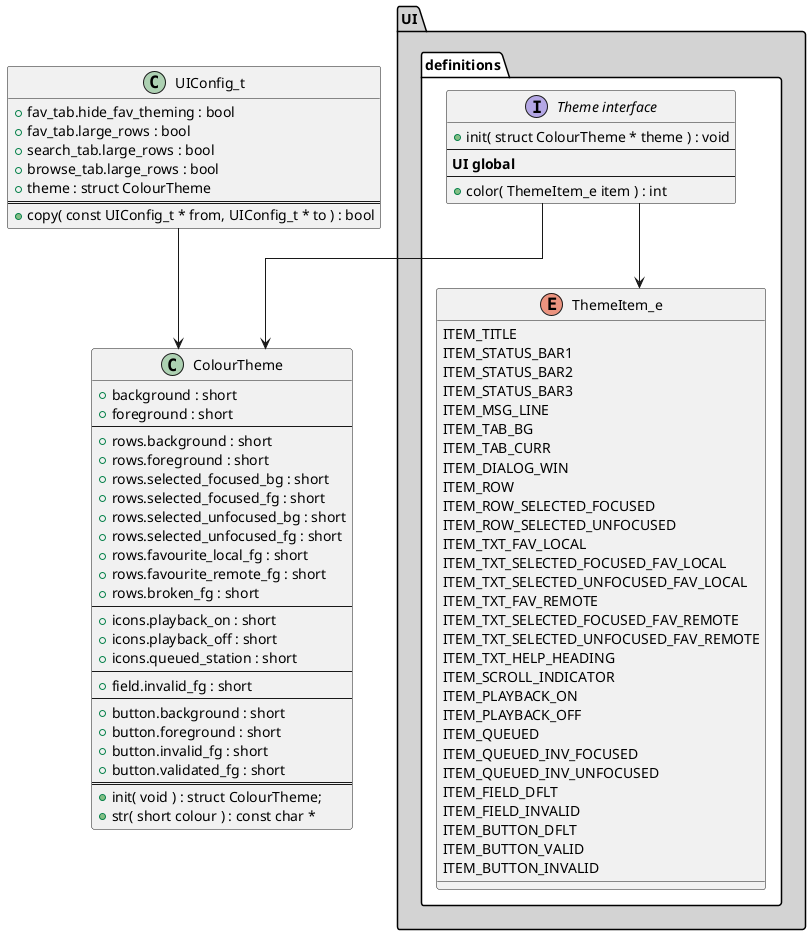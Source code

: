 @startuml
'https://plantuml.com/class-diagram

skinparam linetype ortho

class UIConfig_t {
    + fav_tab.hide_fav_theming : bool
    + fav_tab.large_rows : bool
    + search_tab.large_rows : bool
    + browse_tab.large_rows : bool
    + theme : struct ColourTheme
    ====
    + copy( const UIConfig_t * from, UIConfig_t * to ) : bool
}

class ColourTheme {
    + background : short
    + foreground : short
    ----
    + rows.background : short
    + rows.foreground : short
    + rows.selected_focused_bg : short
    + rows.selected_focused_fg : short
    + rows.selected_unfocused_bg : short
    + rows.selected_unfocused_fg : short
    + rows.favourite_local_fg : short
    + rows.favourite_remote_fg : short
    + rows.broken_fg : short
    ----
    + icons.playback_on : short
    + icons.playback_off : short
    + icons.queued_station : short
    ----
    + field.invalid_fg : short
    ----
    + button.background : short
    + button.foreground : short
    + button.invalid_fg : short
    + button.validated_fg : short
    ====
    + init( void ) : struct ColourTheme;
    + str( short colour ) : const char *
}

package UI #lightgrey {
    package definitions #white {
        enum ThemeItem_e {
            ITEM_TITLE
            ITEM_STATUS_BAR1
            ITEM_STATUS_BAR2
            ITEM_STATUS_BAR3
            ITEM_MSG_LINE
            ITEM_TAB_BG
            ITEM_TAB_CURR
            ITEM_DIALOG_WIN
            ITEM_ROW
            ITEM_ROW_SELECTED_FOCUSED
            ITEM_ROW_SELECTED_UNFOCUSED
            ITEM_TXT_FAV_LOCAL
            ITEM_TXT_SELECTED_FOCUSED_FAV_LOCAL
            ITEM_TXT_SELECTED_UNFOCUSED_FAV_LOCAL
            ITEM_TXT_FAV_REMOTE
            ITEM_TXT_SELECTED_FOCUSED_FAV_REMOTE
            ITEM_TXT_SELECTED_UNFOCUSED_FAV_REMOTE
            ITEM_TXT_HELP_HEADING
            ITEM_SCROLL_INDICATOR
            ITEM_PLAYBACK_ON
            ITEM_PLAYBACK_OFF
            ITEM_QUEUED
            ITEM_QUEUED_INV_FOCUSED
            ITEM_QUEUED_INV_UNFOCUSED
            ITEM_FIELD_DFLT
            ITEM_FIELD_INVALID
            ITEM_BUTTON_DFLT
            ITEM_BUTTON_VALID
            ITEM_BUTTON_INVALID
        }

        interface "Theme interface" as iTheme {
            + init( struct ColourTheme * theme ) : void
            ----
            <b>UI global</b>
            ----
            + color( ThemeItem_e item ) : int
        }

        iTheme --> ThemeItem_e
    }
}

iTheme -down-> ColourTheme
UIConfig_t -down-> ColourTheme

@enduml